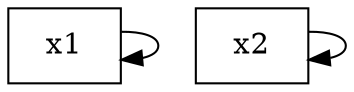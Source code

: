 digraph test {
node1 -> node1;
node1 [label="x1", shape="box"];
node2 -> node2;
node2 [label="x2", shape="box"];
}
